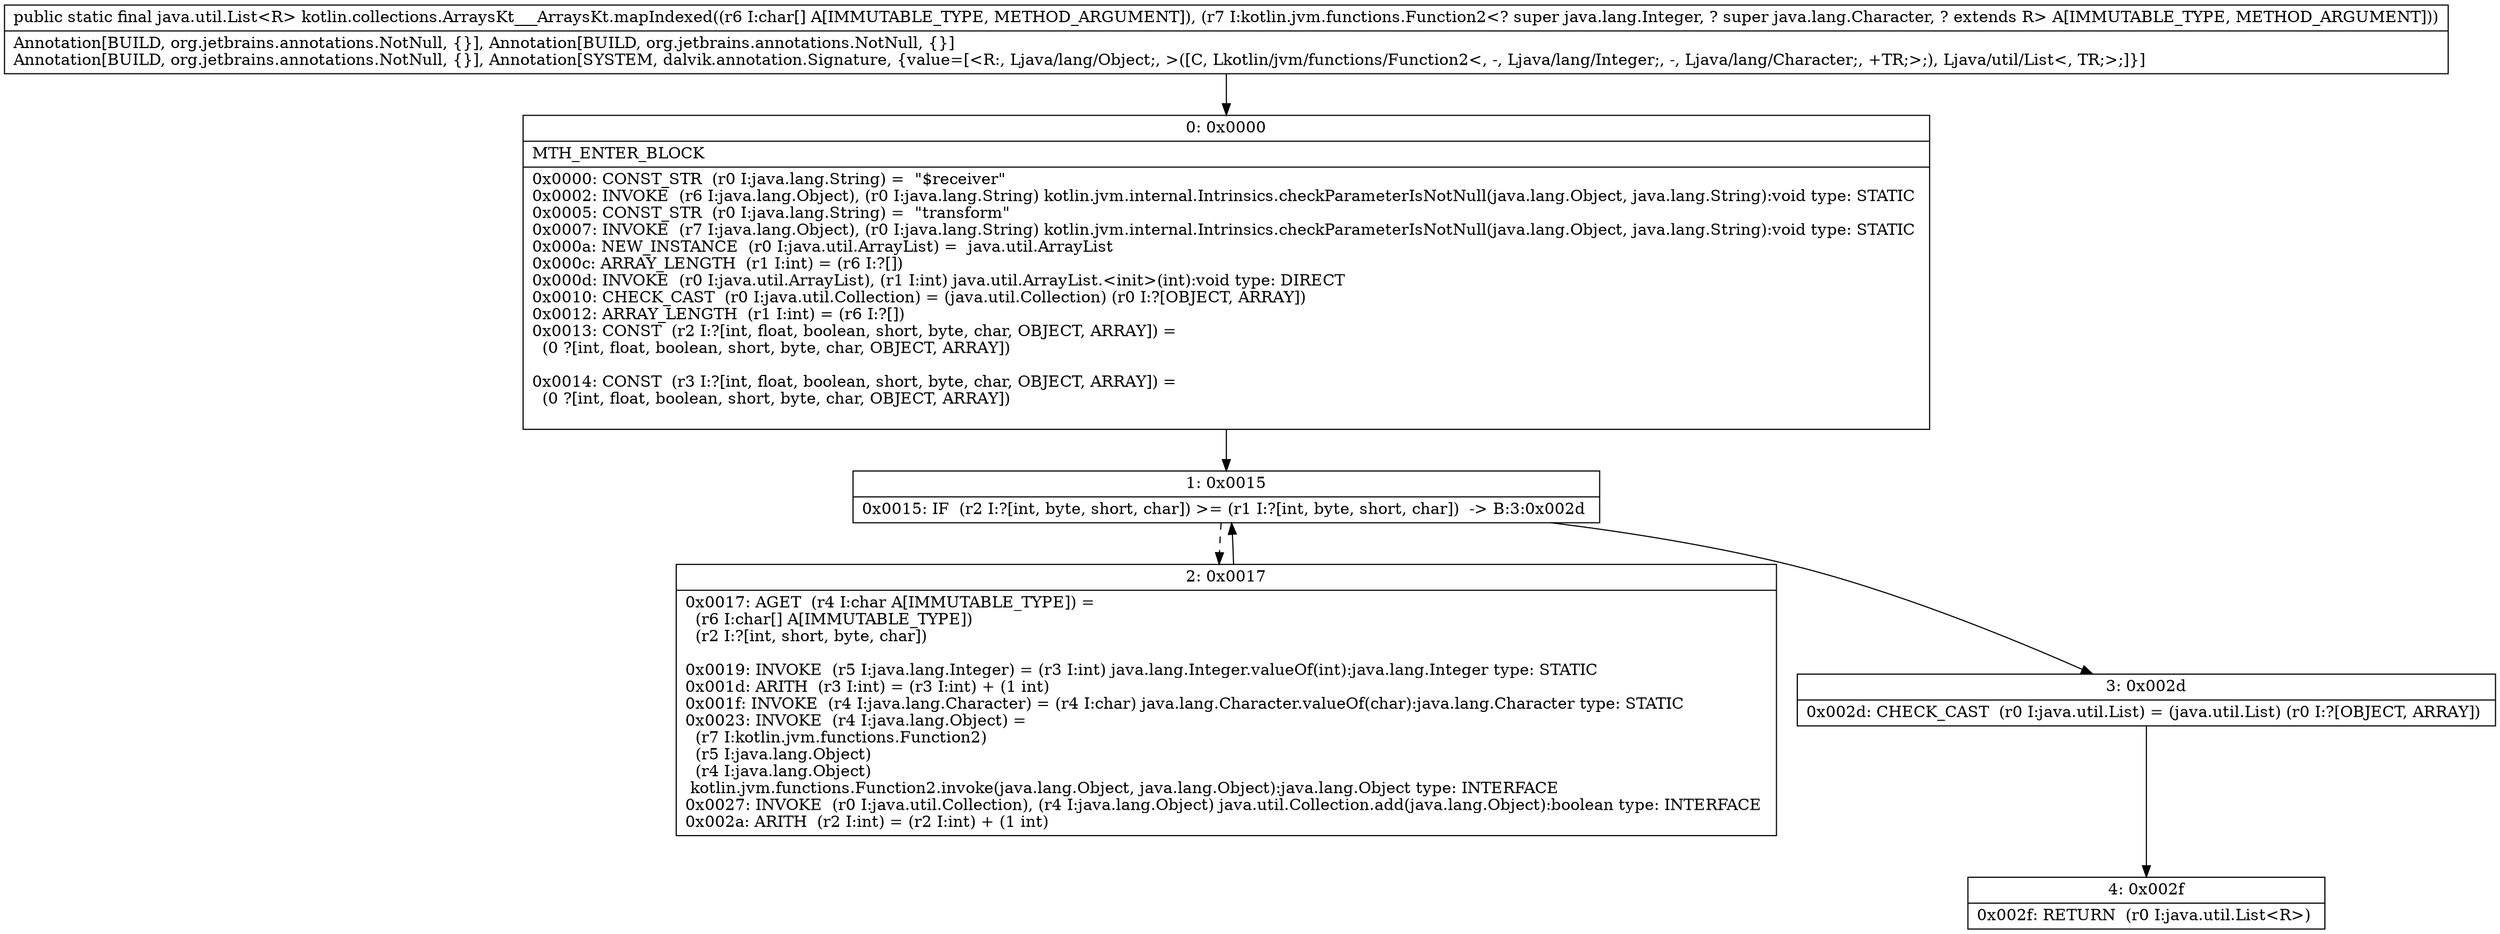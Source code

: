 digraph "CFG forkotlin.collections.ArraysKt___ArraysKt.mapIndexed([CLkotlin\/jvm\/functions\/Function2;)Ljava\/util\/List;" {
Node_0 [shape=record,label="{0\:\ 0x0000|MTH_ENTER_BLOCK\l|0x0000: CONST_STR  (r0 I:java.lang.String) =  \"$receiver\" \l0x0002: INVOKE  (r6 I:java.lang.Object), (r0 I:java.lang.String) kotlin.jvm.internal.Intrinsics.checkParameterIsNotNull(java.lang.Object, java.lang.String):void type: STATIC \l0x0005: CONST_STR  (r0 I:java.lang.String) =  \"transform\" \l0x0007: INVOKE  (r7 I:java.lang.Object), (r0 I:java.lang.String) kotlin.jvm.internal.Intrinsics.checkParameterIsNotNull(java.lang.Object, java.lang.String):void type: STATIC \l0x000a: NEW_INSTANCE  (r0 I:java.util.ArrayList) =  java.util.ArrayList \l0x000c: ARRAY_LENGTH  (r1 I:int) = (r6 I:?[]) \l0x000d: INVOKE  (r0 I:java.util.ArrayList), (r1 I:int) java.util.ArrayList.\<init\>(int):void type: DIRECT \l0x0010: CHECK_CAST  (r0 I:java.util.Collection) = (java.util.Collection) (r0 I:?[OBJECT, ARRAY]) \l0x0012: ARRAY_LENGTH  (r1 I:int) = (r6 I:?[]) \l0x0013: CONST  (r2 I:?[int, float, boolean, short, byte, char, OBJECT, ARRAY]) = \l  (0 ?[int, float, boolean, short, byte, char, OBJECT, ARRAY])\l \l0x0014: CONST  (r3 I:?[int, float, boolean, short, byte, char, OBJECT, ARRAY]) = \l  (0 ?[int, float, boolean, short, byte, char, OBJECT, ARRAY])\l \l}"];
Node_1 [shape=record,label="{1\:\ 0x0015|0x0015: IF  (r2 I:?[int, byte, short, char]) \>= (r1 I:?[int, byte, short, char])  \-\> B:3:0x002d \l}"];
Node_2 [shape=record,label="{2\:\ 0x0017|0x0017: AGET  (r4 I:char A[IMMUTABLE_TYPE]) = \l  (r6 I:char[] A[IMMUTABLE_TYPE])\l  (r2 I:?[int, short, byte, char])\l \l0x0019: INVOKE  (r5 I:java.lang.Integer) = (r3 I:int) java.lang.Integer.valueOf(int):java.lang.Integer type: STATIC \l0x001d: ARITH  (r3 I:int) = (r3 I:int) + (1 int) \l0x001f: INVOKE  (r4 I:java.lang.Character) = (r4 I:char) java.lang.Character.valueOf(char):java.lang.Character type: STATIC \l0x0023: INVOKE  (r4 I:java.lang.Object) = \l  (r7 I:kotlin.jvm.functions.Function2)\l  (r5 I:java.lang.Object)\l  (r4 I:java.lang.Object)\l kotlin.jvm.functions.Function2.invoke(java.lang.Object, java.lang.Object):java.lang.Object type: INTERFACE \l0x0027: INVOKE  (r0 I:java.util.Collection), (r4 I:java.lang.Object) java.util.Collection.add(java.lang.Object):boolean type: INTERFACE \l0x002a: ARITH  (r2 I:int) = (r2 I:int) + (1 int) \l}"];
Node_3 [shape=record,label="{3\:\ 0x002d|0x002d: CHECK_CAST  (r0 I:java.util.List) = (java.util.List) (r0 I:?[OBJECT, ARRAY]) \l}"];
Node_4 [shape=record,label="{4\:\ 0x002f|0x002f: RETURN  (r0 I:java.util.List\<R\>) \l}"];
MethodNode[shape=record,label="{public static final java.util.List\<R\> kotlin.collections.ArraysKt___ArraysKt.mapIndexed((r6 I:char[] A[IMMUTABLE_TYPE, METHOD_ARGUMENT]), (r7 I:kotlin.jvm.functions.Function2\<? super java.lang.Integer, ? super java.lang.Character, ? extends R\> A[IMMUTABLE_TYPE, METHOD_ARGUMENT]))  | Annotation[BUILD, org.jetbrains.annotations.NotNull, \{\}], Annotation[BUILD, org.jetbrains.annotations.NotNull, \{\}]\lAnnotation[BUILD, org.jetbrains.annotations.NotNull, \{\}], Annotation[SYSTEM, dalvik.annotation.Signature, \{value=[\<R:, Ljava\/lang\/Object;, \>([C, Lkotlin\/jvm\/functions\/Function2\<, \-, Ljava\/lang\/Integer;, \-, Ljava\/lang\/Character;, +TR;\>;), Ljava\/util\/List\<, TR;\>;]\}]\l}"];
MethodNode -> Node_0;
Node_0 -> Node_1;
Node_1 -> Node_2[style=dashed];
Node_1 -> Node_3;
Node_2 -> Node_1;
Node_3 -> Node_4;
}

